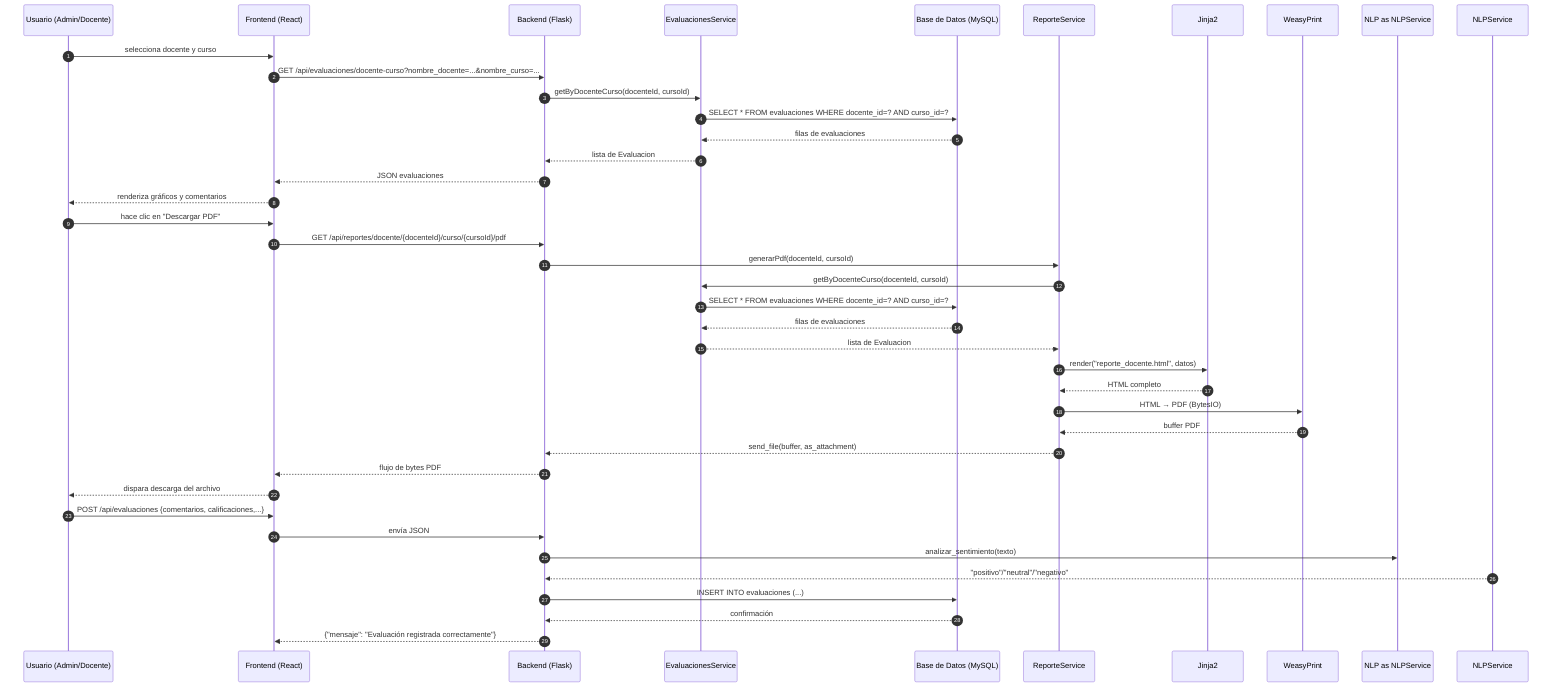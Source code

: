 sequenceDiagram
  autonumber
  participant U as Usuario (Admin/Docente)
  participant Front as Frontend (React)
  participant API as Backend (Flask)
  participant EvalSvc as EvaluacionesService
  participant DB as Base de Datos (MySQL)
  participant ReportSvc as ReporteService
  participant Template as Jinja2
  participant Weasy as WeasyPrint

  %% Flujo de obtención de evaluaciones
  U->>Front: selecciona docente y curso
  Front->>API: GET /api/evaluaciones/docente-curso?nombre_docente=...&nombre_curso=...
  API->>EvalSvc: getByDocenteCurso(docenteId, cursoId)
  EvalSvc->>DB: SELECT * FROM evaluaciones WHERE docente_id=? AND curso_id=?
  DB-->>EvalSvc: filas de evaluaciones
  EvalSvc-->>API: lista de Evaluacion
  API-->>Front: JSON evaluaciones
  Front-->>U: renderiza gráficos y comentarios

  %% Flujo de descarga de PDF
  U->>Front: hace clic en "Descargar PDF"
  Front->>API: GET /api/reportes/docente/{docenteId}/curso/{cursoId}/pdf
  API->>ReportSvc: generarPdf(docenteId, cursoId)
  ReportSvc->>EvalSvc: getByDocenteCurso(docenteId, cursoId)
  EvalSvc->>DB: SELECT * FROM evaluaciones WHERE docente_id=? AND curso_id=?
  DB-->>EvalSvc: filas de evaluaciones
  EvalSvc-->>ReportSvc: lista de Evaluacion
  ReportSvc->>Template: render("reporte_docente.html", datos)
  Template-->>ReportSvc: HTML completo
  ReportSvc->>Weasy: HTML → PDF (BytesIO)
  Weasy-->>ReportSvc: buffer PDF
  ReportSvc-->>API: send_file(buffer, as_attachment)
  API-->>Front: flujo de bytes PDF
  Front-->>U: dispara descarga del archivo

  %% (Opcional) Flujo de registro de evaluación
  U->>Front: POST /api/evaluaciones {comentarios, calificaciones,...}
  Front->>API: envía JSON
  API->>NLP as NLPService: analizar_sentimiento(texto)
  NLPService-->>API: "positivo"/"neutral"/"negativo"
  API->>DB: INSERT INTO evaluaciones (...)
  DB-->>API: confirmación
  API-->>Front: {"mensaje": "Evaluación registrada correctamente"}